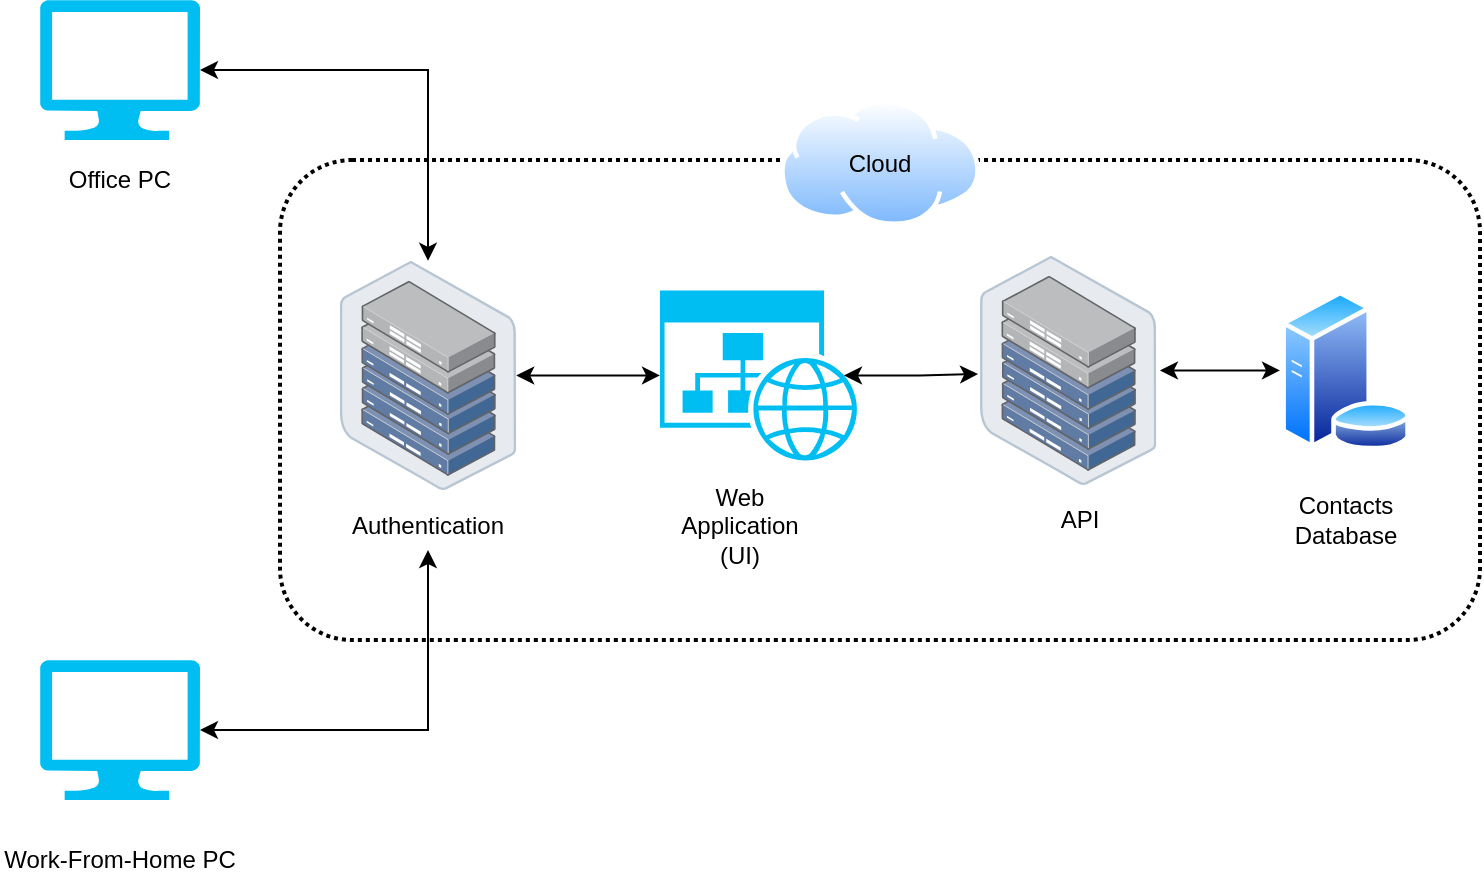 <mxfile version="23.1.1" type="device">
  <diagram name="Page-1" id="RrnDsPkW8LmoAtq7c2_i">
    <mxGraphModel dx="782" dy="498" grid="1" gridSize="10" guides="1" tooltips="1" connect="1" arrows="1" fold="1" page="1" pageScale="1" pageWidth="850" pageHeight="1100" math="0" shadow="0">
      <root>
        <mxCell id="0" />
        <mxCell id="1" parent="0" />
        <mxCell id="hGtPdH1oaJAf-c8pSY4Z-15" style="edgeStyle=orthogonalEdgeStyle;rounded=0;orthogonalLoop=1;jettySize=auto;html=1;exitX=1;exitY=0.5;exitDx=0;exitDy=0;exitPerimeter=0;startArrow=classic;startFill=1;" edge="1" parent="1" source="hGtPdH1oaJAf-c8pSY4Z-1" target="hGtPdH1oaJAf-c8pSY4Z-13">
          <mxGeometry relative="1" as="geometry" />
        </mxCell>
        <mxCell id="hGtPdH1oaJAf-c8pSY4Z-1" value="" style="verticalLabelPosition=bottom;html=1;verticalAlign=top;align=center;strokeColor=none;fillColor=#00BEF2;shape=mxgraph.azure.computer;pointerEvents=1;" vertex="1" parent="1">
          <mxGeometry x="80" y="40" width="80" height="70" as="geometry" />
        </mxCell>
        <mxCell id="hGtPdH1oaJAf-c8pSY4Z-2" value="Office PC" style="text;html=1;strokeColor=none;fillColor=none;align=center;verticalAlign=middle;whiteSpace=wrap;rounded=0;" vertex="1" parent="1">
          <mxGeometry x="80" y="120" width="80" height="20" as="geometry" />
        </mxCell>
        <mxCell id="hGtPdH1oaJAf-c8pSY4Z-16" style="edgeStyle=orthogonalEdgeStyle;rounded=0;orthogonalLoop=1;jettySize=auto;html=1;exitX=1;exitY=0.5;exitDx=0;exitDy=0;exitPerimeter=0;entryX=0.5;entryY=1;entryDx=0;entryDy=0;startArrow=classic;startFill=1;" edge="1" parent="1" source="hGtPdH1oaJAf-c8pSY4Z-3" target="hGtPdH1oaJAf-c8pSY4Z-14">
          <mxGeometry relative="1" as="geometry" />
        </mxCell>
        <mxCell id="hGtPdH1oaJAf-c8pSY4Z-3" value="" style="verticalLabelPosition=bottom;html=1;verticalAlign=top;align=center;strokeColor=none;fillColor=#00BEF2;shape=mxgraph.azure.computer;pointerEvents=1;" vertex="1" parent="1">
          <mxGeometry x="80" y="370" width="80" height="70" as="geometry" />
        </mxCell>
        <mxCell id="hGtPdH1oaJAf-c8pSY4Z-4" value="Work-From-Home PC" style="text;html=1;strokeColor=none;fillColor=none;align=center;verticalAlign=middle;whiteSpace=wrap;rounded=0;" vertex="1" parent="1">
          <mxGeometry x="60" y="460" width="120" height="20" as="geometry" />
        </mxCell>
        <mxCell id="hGtPdH1oaJAf-c8pSY4Z-6" value="" style="rounded=1;whiteSpace=wrap;html=1;strokeColor=default;dashed=1;dashPattern=1 1;fillColor=none;strokeWidth=2;" vertex="1" parent="1">
          <mxGeometry x="200" y="120" width="600" height="240" as="geometry" />
        </mxCell>
        <mxCell id="hGtPdH1oaJAf-c8pSY4Z-8" value="" style="image;aspect=fixed;perimeter=ellipsePerimeter;html=1;align=center;shadow=0;dashed=0;spacingTop=3;image=img/lib/active_directory/internet_cloud.svg;" vertex="1" parent="1">
          <mxGeometry x="450" y="90" width="100" height="63" as="geometry" />
        </mxCell>
        <mxCell id="hGtPdH1oaJAf-c8pSY4Z-9" value="&lt;div&gt;Cloud&lt;/div&gt;" style="text;html=1;strokeColor=none;fillColor=none;align=center;verticalAlign=middle;whiteSpace=wrap;rounded=0;" vertex="1" parent="1">
          <mxGeometry x="470" y="106.5" width="60" height="30" as="geometry" />
        </mxCell>
        <mxCell id="hGtPdH1oaJAf-c8pSY4Z-19" style="edgeStyle=orthogonalEdgeStyle;rounded=0;orthogonalLoop=1;jettySize=auto;html=1;exitX=0;exitY=0.5;exitDx=0;exitDy=0;exitPerimeter=0;startArrow=classic;startFill=1;" edge="1" parent="1" source="hGtPdH1oaJAf-c8pSY4Z-10" target="hGtPdH1oaJAf-c8pSY4Z-13">
          <mxGeometry relative="1" as="geometry" />
        </mxCell>
        <mxCell id="hGtPdH1oaJAf-c8pSY4Z-10" value="" style="verticalLabelPosition=bottom;html=1;verticalAlign=top;align=center;strokeColor=none;fillColor=#00BEF2;shape=mxgraph.azure.website_generic;pointerEvents=1;" vertex="1" parent="1">
          <mxGeometry x="390" y="185.2" width="100" height="85" as="geometry" />
        </mxCell>
        <mxCell id="hGtPdH1oaJAf-c8pSY4Z-12" value="Web Application (UI)" style="text;html=1;strokeColor=none;fillColor=none;align=center;verticalAlign=middle;whiteSpace=wrap;rounded=0;" vertex="1" parent="1">
          <mxGeometry x="400" y="287.5" width="60" height="30" as="geometry" />
        </mxCell>
        <mxCell id="hGtPdH1oaJAf-c8pSY4Z-13" value="" style="image;points=[];aspect=fixed;html=1;align=center;shadow=0;dashed=0;image=img/lib/allied_telesis/storage/Datacenter_Server_Half_Rack_ToR.svg;" vertex="1" parent="1">
          <mxGeometry x="229.9" y="170.4" width="88.2" height="114.6" as="geometry" />
        </mxCell>
        <mxCell id="hGtPdH1oaJAf-c8pSY4Z-14" value="Authentication" style="text;html=1;strokeColor=none;fillColor=none;align=center;verticalAlign=middle;whiteSpace=wrap;rounded=0;" vertex="1" parent="1">
          <mxGeometry x="236" y="290" width="76" height="25" as="geometry" />
        </mxCell>
        <mxCell id="hGtPdH1oaJAf-c8pSY4Z-17" value="" style="image;aspect=fixed;perimeter=ellipsePerimeter;html=1;align=center;shadow=0;dashed=0;spacingTop=3;image=img/lib/active_directory/database_server.svg;" vertex="1" parent="1">
          <mxGeometry x="700" y="185.2" width="65.6" height="80" as="geometry" />
        </mxCell>
        <mxCell id="hGtPdH1oaJAf-c8pSY4Z-18" value="Contacts Database" style="text;html=1;strokeColor=none;fillColor=none;align=center;verticalAlign=middle;whiteSpace=wrap;rounded=0;" vertex="1" parent="1">
          <mxGeometry x="702.8" y="285" width="60" height="30" as="geometry" />
        </mxCell>
        <mxCell id="hGtPdH1oaJAf-c8pSY4Z-21" value="" style="image;points=[];aspect=fixed;html=1;align=center;shadow=0;dashed=0;image=img/lib/allied_telesis/storage/Datacenter_Server_Half_Rack_ToR.svg;" vertex="1" parent="1">
          <mxGeometry x="550" y="167.9" width="88.2" height="114.6" as="geometry" />
        </mxCell>
        <mxCell id="hGtPdH1oaJAf-c8pSY4Z-22" style="edgeStyle=orthogonalEdgeStyle;rounded=0;orthogonalLoop=1;jettySize=auto;html=1;exitX=0;exitY=0.5;exitDx=0;exitDy=0;entryX=1.02;entryY=0.5;entryDx=0;entryDy=0;entryPerimeter=0;startArrow=classic;startFill=1;endArrow=classic;endFill=1;" edge="1" parent="1" source="hGtPdH1oaJAf-c8pSY4Z-17" target="hGtPdH1oaJAf-c8pSY4Z-21">
          <mxGeometry relative="1" as="geometry" />
        </mxCell>
        <mxCell id="hGtPdH1oaJAf-c8pSY4Z-25" style="edgeStyle=orthogonalEdgeStyle;rounded=0;orthogonalLoop=1;jettySize=auto;html=1;exitX=0.92;exitY=0.5;exitDx=0;exitDy=0;exitPerimeter=0;entryX=-0.011;entryY=0.516;entryDx=0;entryDy=0;entryPerimeter=0;startArrow=classic;startFill=1;" edge="1" parent="1" source="hGtPdH1oaJAf-c8pSY4Z-10" target="hGtPdH1oaJAf-c8pSY4Z-21">
          <mxGeometry relative="1" as="geometry" />
        </mxCell>
        <mxCell id="hGtPdH1oaJAf-c8pSY4Z-26" value="&lt;div&gt;API&lt;/div&gt;" style="text;html=1;strokeColor=none;fillColor=none;align=center;verticalAlign=middle;whiteSpace=wrap;rounded=0;" vertex="1" parent="1">
          <mxGeometry x="570" y="285" width="60" height="30" as="geometry" />
        </mxCell>
      </root>
    </mxGraphModel>
  </diagram>
</mxfile>
